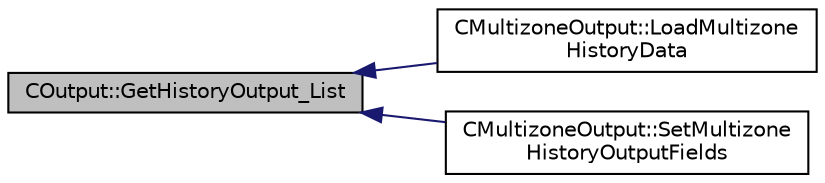 digraph "COutput::GetHistoryOutput_List"
{
  edge [fontname="Helvetica",fontsize="10",labelfontname="Helvetica",labelfontsize="10"];
  node [fontname="Helvetica",fontsize="10",shape=record];
  rankdir="LR";
  Node232 [label="COutput::GetHistoryOutput_List",height=0.2,width=0.4,color="black", fillcolor="grey75", style="filled", fontcolor="black"];
  Node232 -> Node233 [dir="back",color="midnightblue",fontsize="10",style="solid",fontname="Helvetica"];
  Node233 [label="CMultizoneOutput::LoadMultizone\lHistoryData",height=0.2,width=0.4,color="black", fillcolor="white", style="filled",URL="$class_c_multizone_output.html#a4ad771ccfe69fe059741d5adb540937e",tooltip="Load the multizone history output field values. "];
  Node232 -> Node234 [dir="back",color="midnightblue",fontsize="10",style="solid",fontname="Helvetica"];
  Node234 [label="CMultizoneOutput::SetMultizone\lHistoryOutputFields",height=0.2,width=0.4,color="black", fillcolor="white", style="filled",URL="$class_c_multizone_output.html#ae58d4305da1f931a00dcf5079b0c08e9",tooltip="Set the available multizone history output fields. "];
}

